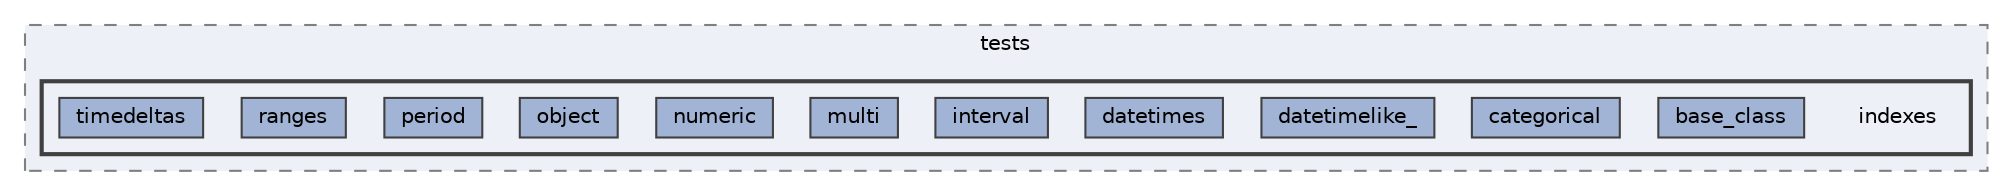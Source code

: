 digraph "env/lib/python3.12/site-packages/pandas/tests/indexes"
{
 // LATEX_PDF_SIZE
  bgcolor="transparent";
  edge [fontname=Helvetica,fontsize=10,labelfontname=Helvetica,labelfontsize=10];
  node [fontname=Helvetica,fontsize=10,shape=box,height=0.2,width=0.4];
  compound=true
  subgraph clusterdir_91871cae130114fea1adc38d91e4f59c {
    graph [ bgcolor="#edf0f7", pencolor="grey50", label="tests", fontname=Helvetica,fontsize=10 style="filled,dashed", URL="dir_91871cae130114fea1adc38d91e4f59c.html",tooltip=""]
  subgraph clusterdir_399a6bfa8584bb7d5da8f2b2efb8afd8 {
    graph [ bgcolor="#edf0f7", pencolor="grey25", label="", fontname=Helvetica,fontsize=10 style="filled,bold", URL="dir_399a6bfa8584bb7d5da8f2b2efb8afd8.html",tooltip=""]
    dir_399a6bfa8584bb7d5da8f2b2efb8afd8 [shape=plaintext, label="indexes"];
  dir_34a6bd8943945c2bfdd8cc608ef0321d [label="base_class", fillcolor="#a2b4d6", color="grey25", style="filled", URL="dir_34a6bd8943945c2bfdd8cc608ef0321d.html",tooltip=""];
  dir_6a1a6a88e33ea43baa2878cb50c221e4 [label="categorical", fillcolor="#a2b4d6", color="grey25", style="filled", URL="dir_6a1a6a88e33ea43baa2878cb50c221e4.html",tooltip=""];
  dir_3e37ca56b634be1884996a4f943c5f5d [label="datetimelike_", fillcolor="#a2b4d6", color="grey25", style="filled", URL="dir_3e37ca56b634be1884996a4f943c5f5d.html",tooltip=""];
  dir_712744fe15c835fba3baf816bf790232 [label="datetimes", fillcolor="#a2b4d6", color="grey25", style="filled", URL="dir_712744fe15c835fba3baf816bf790232.html",tooltip=""];
  dir_8a738457571a9788cb2fe96a4aae713f [label="interval", fillcolor="#a2b4d6", color="grey25", style="filled", URL="dir_8a738457571a9788cb2fe96a4aae713f.html",tooltip=""];
  dir_e1c624eee80900d750a4ddb293b93637 [label="multi", fillcolor="#a2b4d6", color="grey25", style="filled", URL="dir_e1c624eee80900d750a4ddb293b93637.html",tooltip=""];
  dir_e5afd60ade7c43cb92e75a857c4706cf [label="numeric", fillcolor="#a2b4d6", color="grey25", style="filled", URL="dir_e5afd60ade7c43cb92e75a857c4706cf.html",tooltip=""];
  dir_7ebd0aff5510259d1f2e7d03113729ef [label="object", fillcolor="#a2b4d6", color="grey25", style="filled", URL="dir_7ebd0aff5510259d1f2e7d03113729ef.html",tooltip=""];
  dir_b540f9388b3cc5fced26d470fa1f8110 [label="period", fillcolor="#a2b4d6", color="grey25", style="filled", URL="dir_b540f9388b3cc5fced26d470fa1f8110.html",tooltip=""];
  dir_fd61f5bcbc90788208eace4a8dcca4a5 [label="ranges", fillcolor="#a2b4d6", color="grey25", style="filled", URL="dir_fd61f5bcbc90788208eace4a8dcca4a5.html",tooltip=""];
  dir_d8baff06e064e3c49c06236b0c50274f [label="timedeltas", fillcolor="#a2b4d6", color="grey25", style="filled", URL="dir_d8baff06e064e3c49c06236b0c50274f.html",tooltip=""];
  }
  }
}
